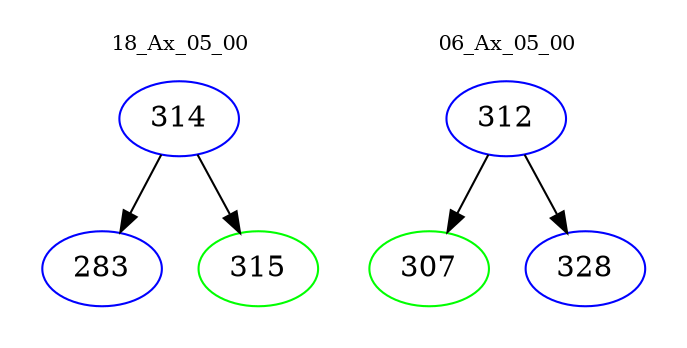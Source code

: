 digraph{
subgraph cluster_0 {
color = white
label = "18_Ax_05_00";
fontsize=10;
T0_314 [label="314", color="blue"]
T0_314 -> T0_283 [color="black"]
T0_283 [label="283", color="blue"]
T0_314 -> T0_315 [color="black"]
T0_315 [label="315", color="green"]
}
subgraph cluster_1 {
color = white
label = "06_Ax_05_00";
fontsize=10;
T1_312 [label="312", color="blue"]
T1_312 -> T1_307 [color="black"]
T1_307 [label="307", color="green"]
T1_312 -> T1_328 [color="black"]
T1_328 [label="328", color="blue"]
}
}
